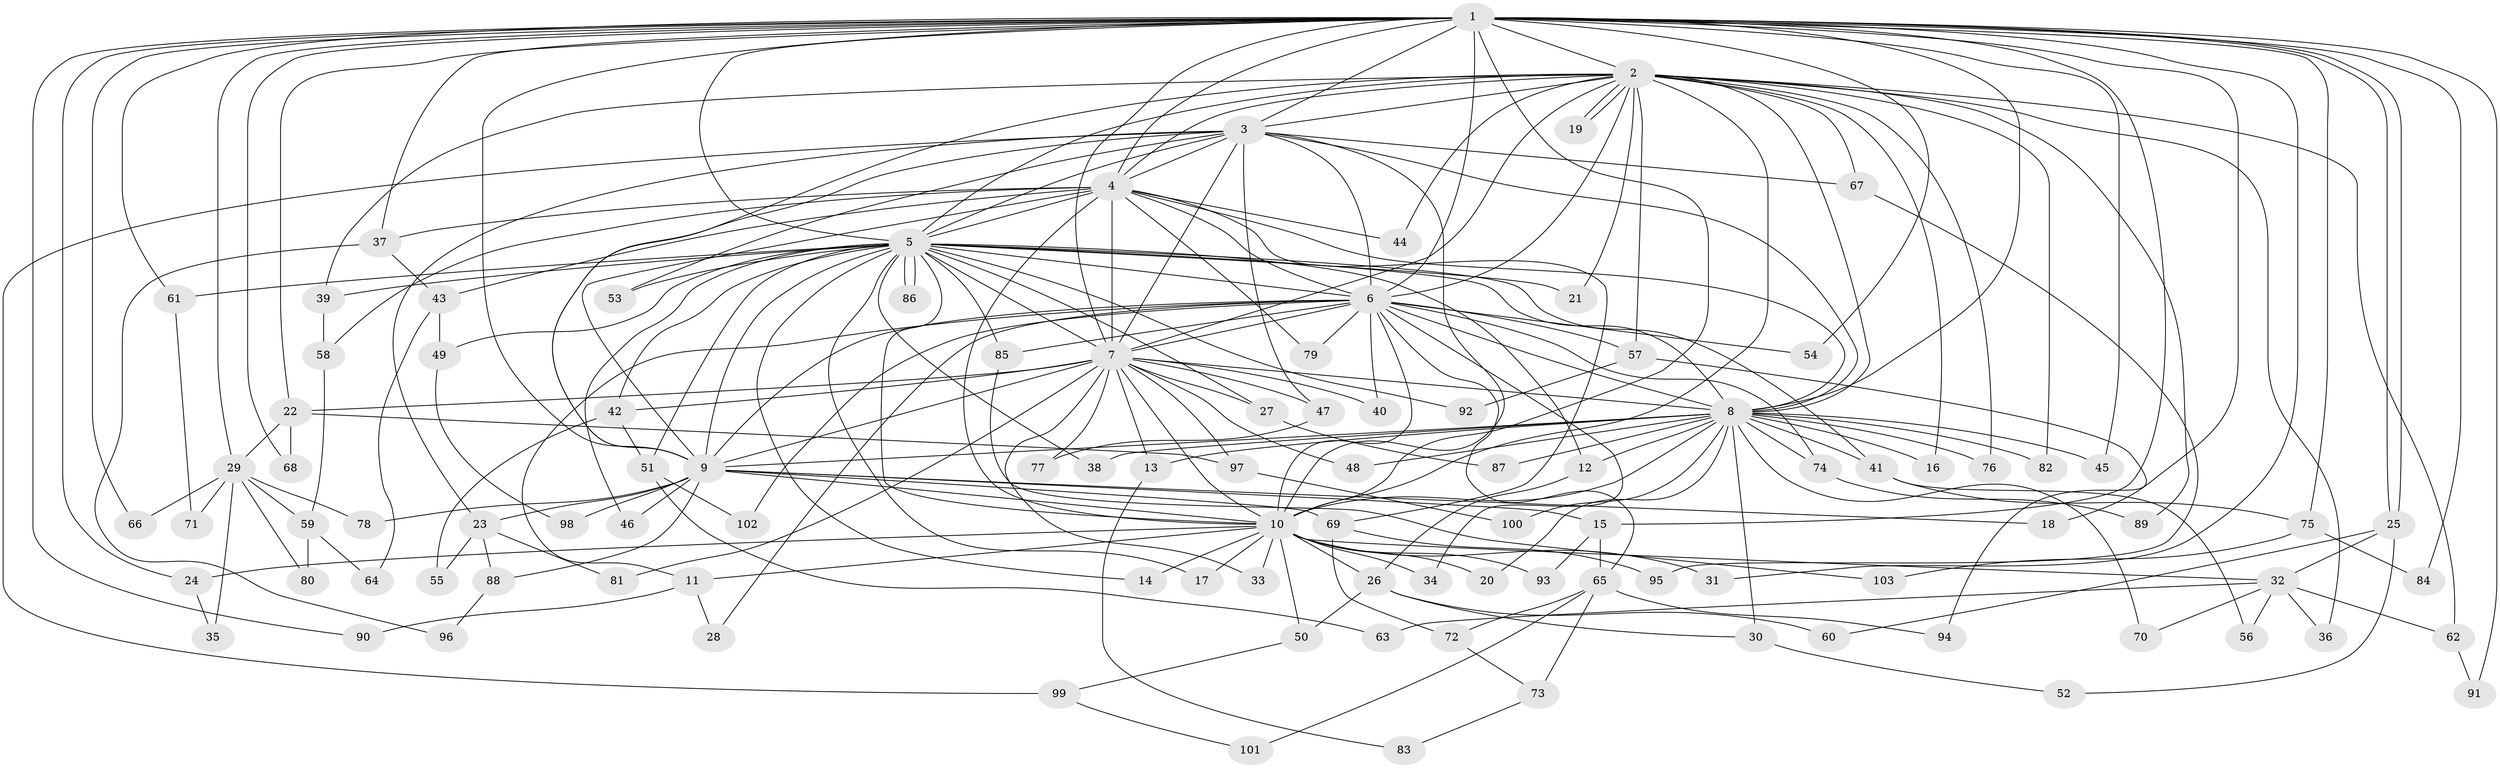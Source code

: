 // Generated by graph-tools (version 1.1) at 2025/11/02/27/25 16:11:02]
// undirected, 103 vertices, 231 edges
graph export_dot {
graph [start="1"]
  node [color=gray90,style=filled];
  1;
  2;
  3;
  4;
  5;
  6;
  7;
  8;
  9;
  10;
  11;
  12;
  13;
  14;
  15;
  16;
  17;
  18;
  19;
  20;
  21;
  22;
  23;
  24;
  25;
  26;
  27;
  28;
  29;
  30;
  31;
  32;
  33;
  34;
  35;
  36;
  37;
  38;
  39;
  40;
  41;
  42;
  43;
  44;
  45;
  46;
  47;
  48;
  49;
  50;
  51;
  52;
  53;
  54;
  55;
  56;
  57;
  58;
  59;
  60;
  61;
  62;
  63;
  64;
  65;
  66;
  67;
  68;
  69;
  70;
  71;
  72;
  73;
  74;
  75;
  76;
  77;
  78;
  79;
  80;
  81;
  82;
  83;
  84;
  85;
  86;
  87;
  88;
  89;
  90;
  91;
  92;
  93;
  94;
  95;
  96;
  97;
  98;
  99;
  100;
  101;
  102;
  103;
  1 -- 2;
  1 -- 3;
  1 -- 4;
  1 -- 5;
  1 -- 6;
  1 -- 7;
  1 -- 8;
  1 -- 9;
  1 -- 10;
  1 -- 15;
  1 -- 18;
  1 -- 22;
  1 -- 24;
  1 -- 25;
  1 -- 25;
  1 -- 29;
  1 -- 31;
  1 -- 37;
  1 -- 45;
  1 -- 54;
  1 -- 61;
  1 -- 66;
  1 -- 68;
  1 -- 75;
  1 -- 84;
  1 -- 90;
  1 -- 91;
  2 -- 3;
  2 -- 4;
  2 -- 5;
  2 -- 6;
  2 -- 7;
  2 -- 8;
  2 -- 9;
  2 -- 10;
  2 -- 16;
  2 -- 19;
  2 -- 19;
  2 -- 21;
  2 -- 36;
  2 -- 39;
  2 -- 44;
  2 -- 57;
  2 -- 62;
  2 -- 67;
  2 -- 76;
  2 -- 82;
  2 -- 89;
  3 -- 4;
  3 -- 5;
  3 -- 6;
  3 -- 7;
  3 -- 8;
  3 -- 9;
  3 -- 10;
  3 -- 23;
  3 -- 47;
  3 -- 53;
  3 -- 67;
  3 -- 99;
  4 -- 5;
  4 -- 6;
  4 -- 7;
  4 -- 8;
  4 -- 9;
  4 -- 10;
  4 -- 37;
  4 -- 43;
  4 -- 44;
  4 -- 58;
  4 -- 69;
  4 -- 79;
  5 -- 6;
  5 -- 7;
  5 -- 8;
  5 -- 9;
  5 -- 10;
  5 -- 12;
  5 -- 14;
  5 -- 17;
  5 -- 21;
  5 -- 27;
  5 -- 38;
  5 -- 39;
  5 -- 41;
  5 -- 42;
  5 -- 46;
  5 -- 49;
  5 -- 51;
  5 -- 53;
  5 -- 61;
  5 -- 85;
  5 -- 86;
  5 -- 86;
  5 -- 92;
  6 -- 7;
  6 -- 8;
  6 -- 9;
  6 -- 10;
  6 -- 11;
  6 -- 28;
  6 -- 34;
  6 -- 40;
  6 -- 54;
  6 -- 57;
  6 -- 65;
  6 -- 74;
  6 -- 79;
  6 -- 85;
  6 -- 102;
  7 -- 8;
  7 -- 9;
  7 -- 10;
  7 -- 13;
  7 -- 22;
  7 -- 27;
  7 -- 33;
  7 -- 40;
  7 -- 42;
  7 -- 47;
  7 -- 48;
  7 -- 77;
  7 -- 81;
  7 -- 97;
  8 -- 9;
  8 -- 10;
  8 -- 12;
  8 -- 13;
  8 -- 16;
  8 -- 20;
  8 -- 30;
  8 -- 38;
  8 -- 41;
  8 -- 45;
  8 -- 48;
  8 -- 70;
  8 -- 74;
  8 -- 76;
  8 -- 82;
  8 -- 87;
  8 -- 100;
  9 -- 10;
  9 -- 15;
  9 -- 18;
  9 -- 23;
  9 -- 46;
  9 -- 69;
  9 -- 78;
  9 -- 88;
  9 -- 98;
  10 -- 11;
  10 -- 14;
  10 -- 17;
  10 -- 20;
  10 -- 24;
  10 -- 26;
  10 -- 31;
  10 -- 32;
  10 -- 33;
  10 -- 34;
  10 -- 50;
  10 -- 93;
  11 -- 28;
  11 -- 90;
  12 -- 26;
  13 -- 83;
  15 -- 65;
  15 -- 93;
  22 -- 29;
  22 -- 68;
  22 -- 97;
  23 -- 55;
  23 -- 81;
  23 -- 88;
  24 -- 35;
  25 -- 32;
  25 -- 52;
  25 -- 60;
  26 -- 30;
  26 -- 50;
  26 -- 60;
  27 -- 87;
  29 -- 35;
  29 -- 59;
  29 -- 66;
  29 -- 71;
  29 -- 78;
  29 -- 80;
  30 -- 52;
  32 -- 36;
  32 -- 56;
  32 -- 62;
  32 -- 63;
  32 -- 70;
  37 -- 43;
  37 -- 96;
  39 -- 58;
  41 -- 56;
  41 -- 75;
  42 -- 51;
  42 -- 55;
  43 -- 49;
  43 -- 64;
  47 -- 77;
  49 -- 98;
  50 -- 99;
  51 -- 63;
  51 -- 102;
  57 -- 92;
  57 -- 94;
  58 -- 59;
  59 -- 64;
  59 -- 80;
  61 -- 71;
  62 -- 91;
  65 -- 72;
  65 -- 73;
  65 -- 94;
  65 -- 101;
  67 -- 95;
  69 -- 72;
  69 -- 95;
  72 -- 73;
  73 -- 83;
  74 -- 89;
  75 -- 84;
  75 -- 103;
  85 -- 103;
  88 -- 96;
  97 -- 100;
  99 -- 101;
}
